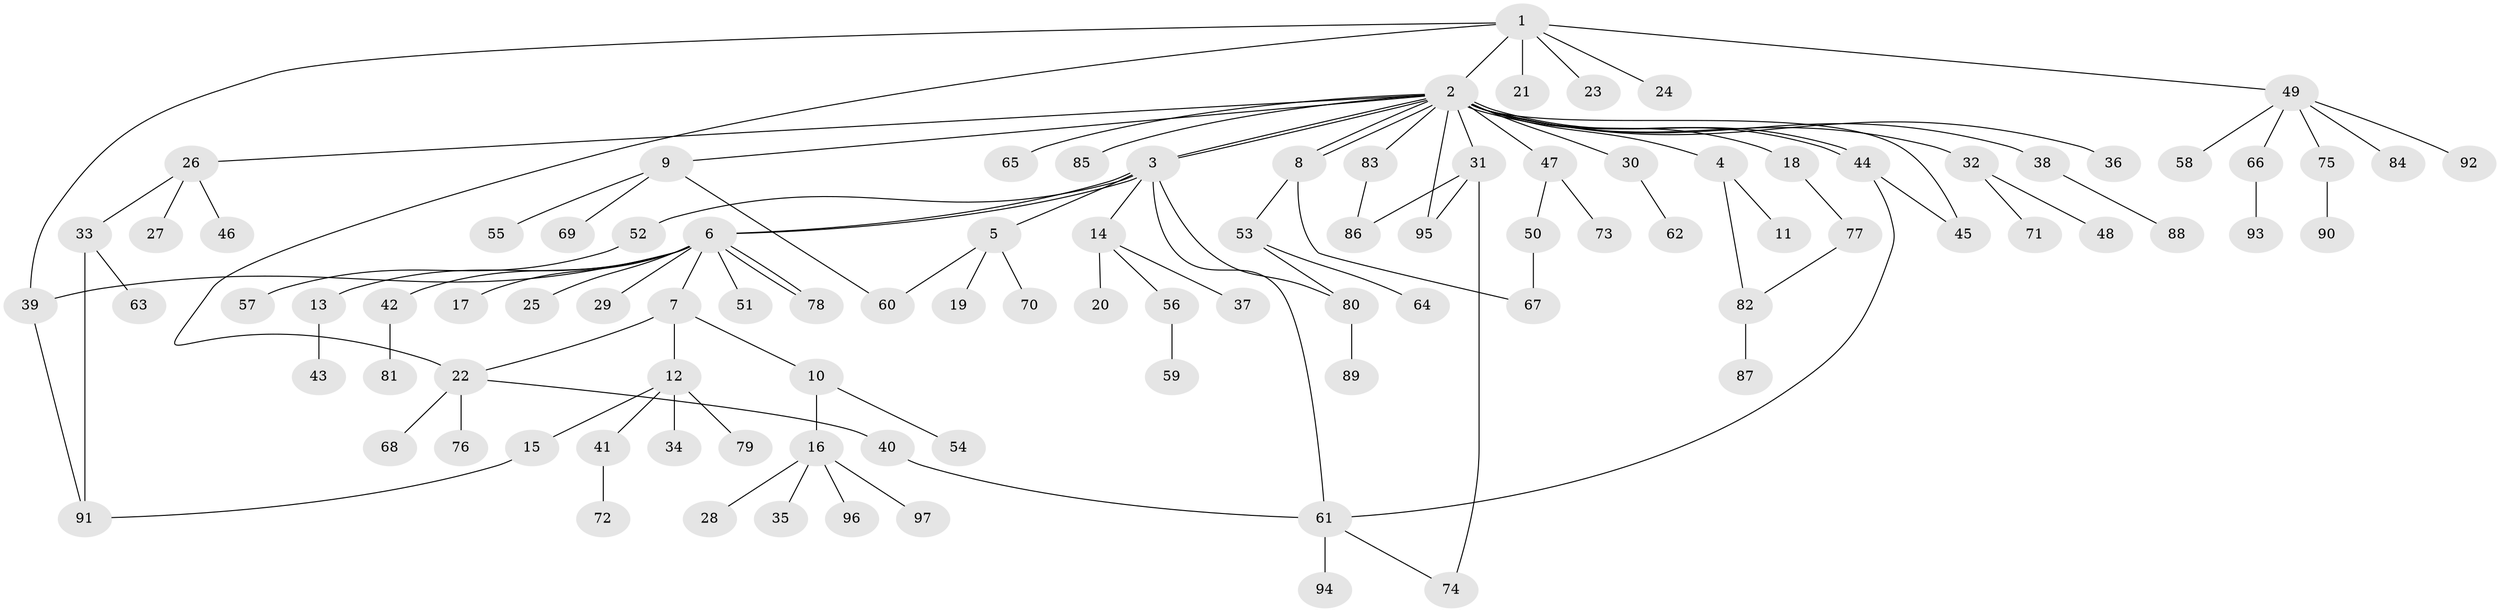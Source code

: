 // coarse degree distribution, {6: 0.028985507246376812, 21: 0.014492753623188406, 16: 0.014492753623188406, 2: 0.2028985507246377, 4: 0.08695652173913043, 7: 0.028985507246376812, 3: 0.08695652173913043, 1: 0.5362318840579711}
// Generated by graph-tools (version 1.1) at 2025/23/03/03/25 07:23:48]
// undirected, 97 vertices, 115 edges
graph export_dot {
graph [start="1"]
  node [color=gray90,style=filled];
  1;
  2;
  3;
  4;
  5;
  6;
  7;
  8;
  9;
  10;
  11;
  12;
  13;
  14;
  15;
  16;
  17;
  18;
  19;
  20;
  21;
  22;
  23;
  24;
  25;
  26;
  27;
  28;
  29;
  30;
  31;
  32;
  33;
  34;
  35;
  36;
  37;
  38;
  39;
  40;
  41;
  42;
  43;
  44;
  45;
  46;
  47;
  48;
  49;
  50;
  51;
  52;
  53;
  54;
  55;
  56;
  57;
  58;
  59;
  60;
  61;
  62;
  63;
  64;
  65;
  66;
  67;
  68;
  69;
  70;
  71;
  72;
  73;
  74;
  75;
  76;
  77;
  78;
  79;
  80;
  81;
  82;
  83;
  84;
  85;
  86;
  87;
  88;
  89;
  90;
  91;
  92;
  93;
  94;
  95;
  96;
  97;
  1 -- 2;
  1 -- 21;
  1 -- 22;
  1 -- 23;
  1 -- 24;
  1 -- 39;
  1 -- 49;
  2 -- 3;
  2 -- 3;
  2 -- 4;
  2 -- 8;
  2 -- 8;
  2 -- 9;
  2 -- 18;
  2 -- 26;
  2 -- 30;
  2 -- 31;
  2 -- 32;
  2 -- 36;
  2 -- 38;
  2 -- 44;
  2 -- 44;
  2 -- 45;
  2 -- 47;
  2 -- 65;
  2 -- 83;
  2 -- 85;
  2 -- 95;
  3 -- 5;
  3 -- 6;
  3 -- 6;
  3 -- 14;
  3 -- 52;
  3 -- 61;
  3 -- 80;
  4 -- 11;
  4 -- 82;
  5 -- 19;
  5 -- 60;
  5 -- 70;
  6 -- 7;
  6 -- 13;
  6 -- 17;
  6 -- 25;
  6 -- 29;
  6 -- 39;
  6 -- 42;
  6 -- 51;
  6 -- 78;
  6 -- 78;
  7 -- 10;
  7 -- 12;
  7 -- 22;
  8 -- 53;
  8 -- 67;
  9 -- 55;
  9 -- 60;
  9 -- 69;
  10 -- 16;
  10 -- 54;
  12 -- 15;
  12 -- 34;
  12 -- 41;
  12 -- 79;
  13 -- 43;
  14 -- 20;
  14 -- 37;
  14 -- 56;
  15 -- 91;
  16 -- 28;
  16 -- 35;
  16 -- 96;
  16 -- 97;
  18 -- 77;
  22 -- 40;
  22 -- 68;
  22 -- 76;
  26 -- 27;
  26 -- 33;
  26 -- 46;
  30 -- 62;
  31 -- 74;
  31 -- 86;
  31 -- 95;
  32 -- 48;
  32 -- 71;
  33 -- 63;
  33 -- 91;
  38 -- 88;
  39 -- 91;
  40 -- 61;
  41 -- 72;
  42 -- 81;
  44 -- 45;
  44 -- 61;
  47 -- 50;
  47 -- 73;
  49 -- 58;
  49 -- 66;
  49 -- 75;
  49 -- 84;
  49 -- 92;
  50 -- 67;
  52 -- 57;
  53 -- 64;
  53 -- 80;
  56 -- 59;
  61 -- 74;
  61 -- 94;
  66 -- 93;
  75 -- 90;
  77 -- 82;
  80 -- 89;
  82 -- 87;
  83 -- 86;
}
